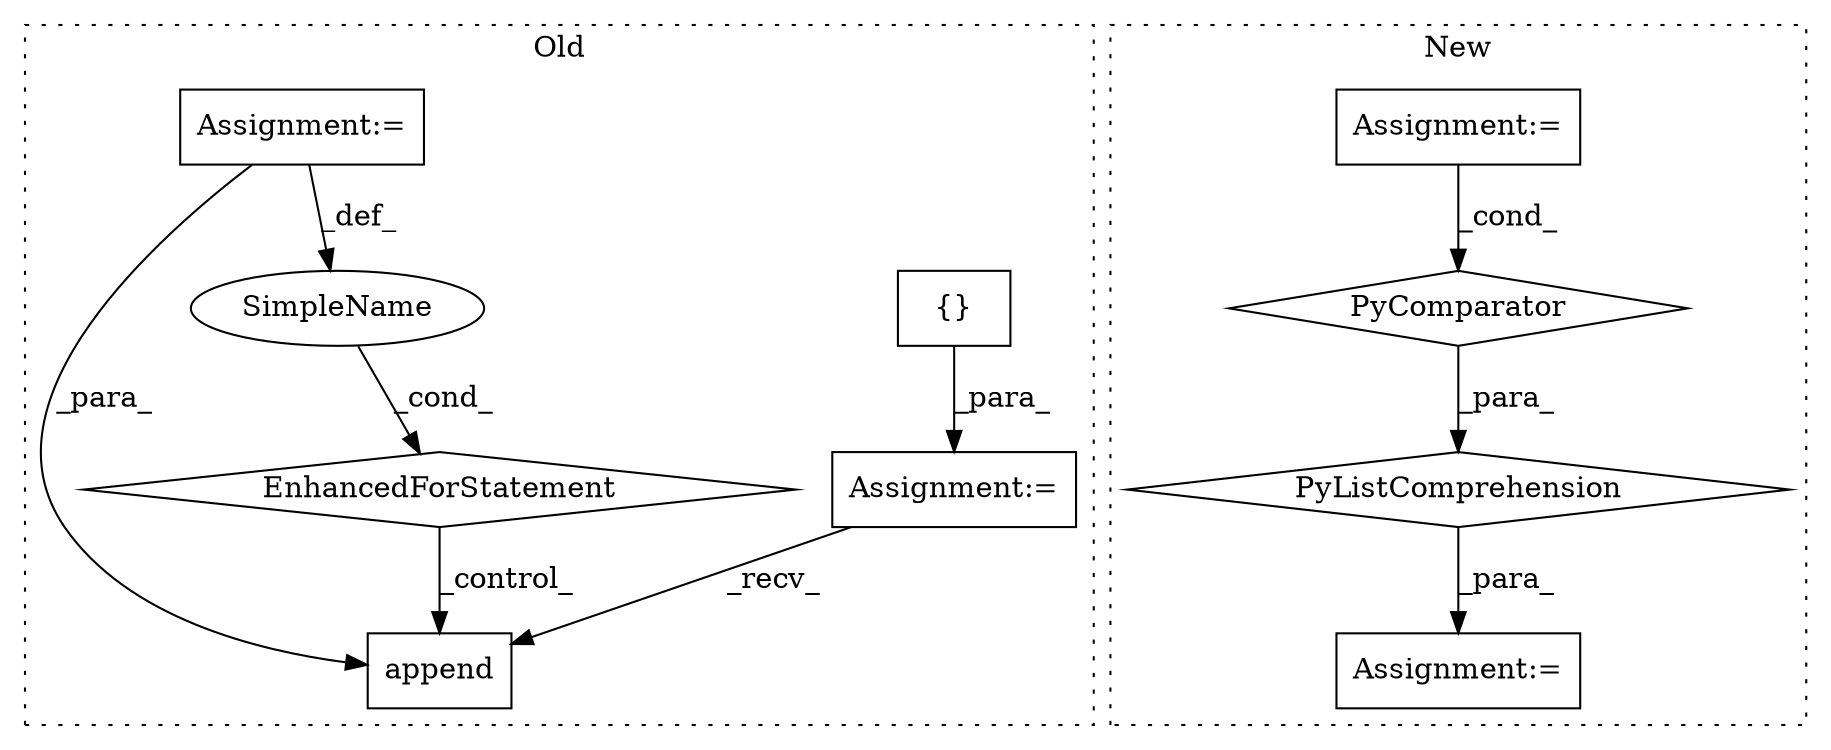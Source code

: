 digraph G {
subgraph cluster0 {
1 [label="{}" a="4" s="19158" l="2" shape="box"];
5 [label="Assignment:=" a="7" s="19148" l="1" shape="box"];
7 [label="append" a="32" s="19359,19383" l="7,1" shape="box"];
8 [label="EnhancedForStatement" a="70" s="19166,19237" l="53,2" shape="diamond"];
9 [label="Assignment:=" a="7" s="19166,19237" l="53,2" shape="box"];
10 [label="SimpleName" a="42" s="19223" l="1" shape="ellipse"];
label = "Old";
style="dotted";
}
subgraph cluster1 {
2 [label="PyComparator" a="113" s="19940" l="65" shape="diamond"];
3 [label="PyListComprehension" a="109" s="19860" l="153" shape="diamond"];
4 [label="Assignment:=" a="7" s="19940" l="65" shape="box"];
6 [label="Assignment:=" a="7" s="20023" l="1" shape="box"];
label = "New";
style="dotted";
}
1 -> 5 [label="_para_"];
2 -> 3 [label="_para_"];
3 -> 6 [label="_para_"];
4 -> 2 [label="_cond_"];
5 -> 7 [label="_recv_"];
8 -> 7 [label="_control_"];
9 -> 7 [label="_para_"];
9 -> 10 [label="_def_"];
10 -> 8 [label="_cond_"];
}